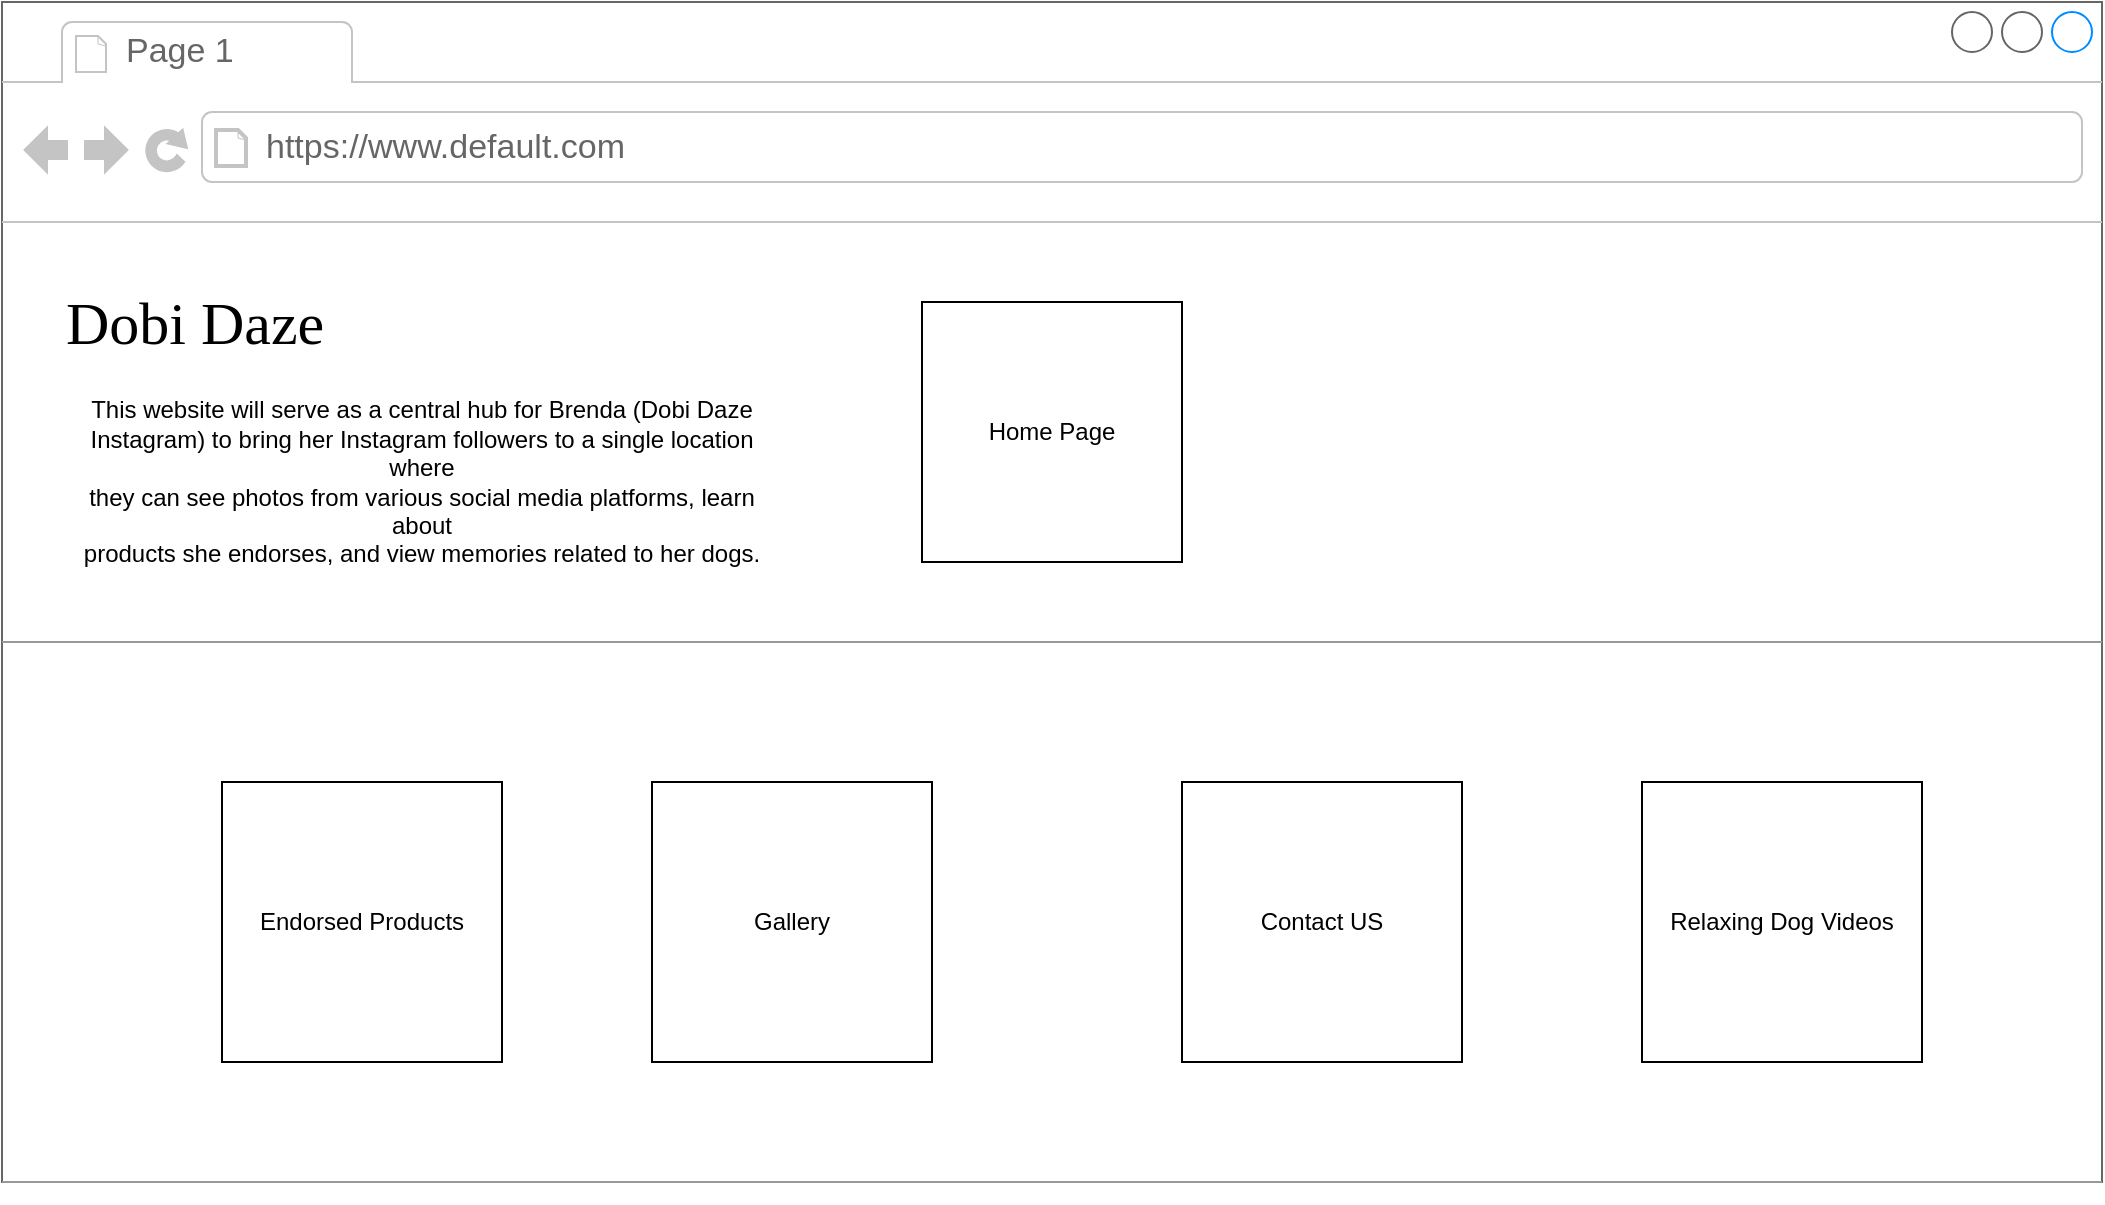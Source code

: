 <mxfile version="25.0.1">
  <diagram name="Page-1" id="2cc2dc42-3aac-f2a9-1cec-7a8b7cbee084">
    <mxGraphModel dx="1429" dy="842" grid="1" gridSize="10" guides="1" tooltips="1" connect="1" arrows="1" fold="1" page="1" pageScale="1" pageWidth="1100" pageHeight="850" background="none" math="0" shadow="0">
      <root>
        <mxCell id="0" />
        <mxCell id="1" parent="0" />
        <mxCell id="7026571954dc6520-1" value="" style="strokeWidth=1;shadow=0;dashed=0;align=center;html=1;shape=mxgraph.mockup.containers.browserWindow;rSize=0;strokeColor=#666666;mainText=,;recursiveResize=0;rounded=0;labelBackgroundColor=none;fontFamily=Verdana;fontSize=12" parent="1" vertex="1">
          <mxGeometry x="50" y="60" width="1050" height="590" as="geometry" />
        </mxCell>
        <mxCell id="7026571954dc6520-2" value="Page 1" style="strokeWidth=1;shadow=0;dashed=0;align=center;html=1;shape=mxgraph.mockup.containers.anchor;fontSize=17;fontColor=#666666;align=left;" parent="7026571954dc6520-1" vertex="1">
          <mxGeometry x="60" y="12" width="110" height="26" as="geometry" />
        </mxCell>
        <mxCell id="7026571954dc6520-3" value="https://www.default.com" style="strokeWidth=1;shadow=0;dashed=0;align=center;html=1;shape=mxgraph.mockup.containers.anchor;rSize=0;fontSize=17;fontColor=#666666;align=left;" parent="7026571954dc6520-1" vertex="1">
          <mxGeometry x="130" y="60" width="250" height="26" as="geometry" />
        </mxCell>
        <mxCell id="7026571954dc6520-4" value="Dobi Daze" style="text;html=1;points=[];align=left;verticalAlign=top;spacingTop=-4;fontSize=30;fontFamily=Verdana" parent="7026571954dc6520-1" vertex="1">
          <mxGeometry x="30" y="140" width="340" height="50" as="geometry" />
        </mxCell>
        <mxCell id="7026571954dc6520-15" value="" style="verticalLabelPosition=bottom;shadow=0;dashed=0;align=center;html=1;verticalAlign=top;strokeWidth=1;shape=mxgraph.mockup.markup.line;strokeColor=#999999;rounded=0;labelBackgroundColor=none;fillColor=#ffffff;fontFamily=Verdana;fontSize=12;fontColor=#000000;" parent="7026571954dc6520-1" vertex="1">
          <mxGeometry y="310" width="1050" height="20" as="geometry" />
        </mxCell>
        <mxCell id="7026571954dc6520-21" value="" style="verticalLabelPosition=bottom;shadow=0;dashed=0;align=center;html=1;verticalAlign=top;strokeWidth=1;shape=mxgraph.mockup.markup.line;strokeColor=#999999;rounded=0;labelBackgroundColor=none;fillColor=#ffffff;fontFamily=Verdana;fontSize=12;fontColor=#000000;" parent="7026571954dc6520-1" vertex="1">
          <mxGeometry y="580" width="1050" height="20" as="geometry" />
        </mxCell>
        <mxCell id="Sj716LCAZ4XoNTrfhbCZ-1" value="Home Page" style="whiteSpace=wrap;html=1;aspect=fixed;" vertex="1" parent="7026571954dc6520-1">
          <mxGeometry x="460" y="150" width="130" height="130" as="geometry" />
        </mxCell>
        <mxCell id="Sj716LCAZ4XoNTrfhbCZ-2" value="Endorsed Products" style="whiteSpace=wrap;html=1;aspect=fixed;" vertex="1" parent="7026571954dc6520-1">
          <mxGeometry x="110" y="390" width="140" height="140" as="geometry" />
        </mxCell>
        <mxCell id="Sj716LCAZ4XoNTrfhbCZ-3" value="Gallery" style="whiteSpace=wrap;html=1;aspect=fixed;" vertex="1" parent="7026571954dc6520-1">
          <mxGeometry x="325" y="390" width="140" height="140" as="geometry" />
        </mxCell>
        <mxCell id="Sj716LCAZ4XoNTrfhbCZ-4" value="Contact US" style="whiteSpace=wrap;html=1;aspect=fixed;" vertex="1" parent="7026571954dc6520-1">
          <mxGeometry x="590" y="390" width="140" height="140" as="geometry" />
        </mxCell>
        <mxCell id="Sj716LCAZ4XoNTrfhbCZ-5" value="Relaxing Dog Videos" style="whiteSpace=wrap;html=1;aspect=fixed;" vertex="1" parent="7026571954dc6520-1">
          <mxGeometry x="820" y="390" width="140" height="140" as="geometry" />
        </mxCell>
        <mxCell id="Sj716LCAZ4XoNTrfhbCZ-8" value="This website will serve as a central hub for Brenda (Dobi Daze &lt;br/&gt;Instagram) to bring her Instagram followers to a single location where &lt;br/&gt;they can see photos from various social media platforms, learn about &lt;br/&gt;products she endorses, and view memories related to her dogs." style="text;html=1;align=center;verticalAlign=middle;whiteSpace=wrap;rounded=0;" vertex="1" parent="7026571954dc6520-1">
          <mxGeometry x="30" y="190" width="360" height="100" as="geometry" />
        </mxCell>
      </root>
    </mxGraphModel>
  </diagram>
</mxfile>
